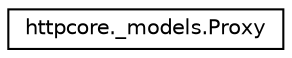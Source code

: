 digraph "Graphical Class Hierarchy"
{
 // LATEX_PDF_SIZE
  edge [fontname="Helvetica",fontsize="10",labelfontname="Helvetica",labelfontsize="10"];
  node [fontname="Helvetica",fontsize="10",shape=record];
  rankdir="LR";
  Node0 [label="httpcore._models.Proxy",height=0.2,width=0.4,color="black", fillcolor="white", style="filled",URL="$classhttpcore_1_1__models_1_1Proxy.html",tooltip=" "];
}
